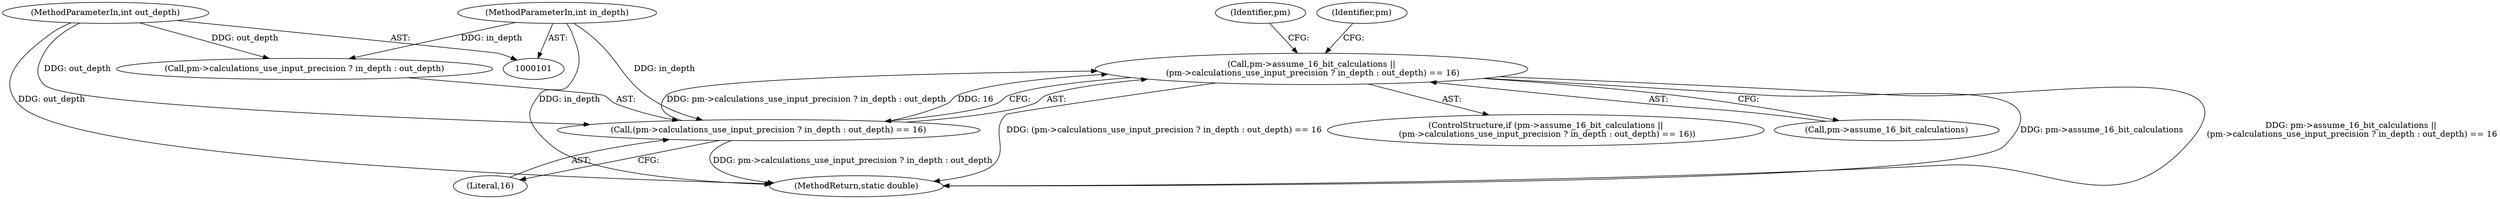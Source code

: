 digraph "0_Android_9d4853418ab2f754c2b63e091c29c5529b8b86ca_111@pointer" {
"1000107" [label="(Call,pm->assume_16_bit_calculations ||\n (pm->calculations_use_input_precision ? in_depth : out_depth) == 16)"];
"1000111" [label="(Call,(pm->calculations_use_input_precision ? in_depth : out_depth) == 16)"];
"1000103" [label="(MethodParameterIn,int in_depth)"];
"1000104" [label="(MethodParameterIn,int out_depth)"];
"1000129" [label="(Identifier,pm)"];
"1000104" [label="(MethodParameterIn,int out_depth)"];
"1000111" [label="(Call,(pm->calculations_use_input_precision ? in_depth : out_depth) == 16)"];
"1000107" [label="(Call,pm->assume_16_bit_calculations ||\n (pm->calculations_use_input_precision ? in_depth : out_depth) == 16)"];
"1000132" [label="(MethodReturn,static double)"];
"1000112" [label="(Call,pm->calculations_use_input_precision ? in_depth : out_depth)"];
"1000103" [label="(MethodParameterIn,int in_depth)"];
"1000122" [label="(Identifier,pm)"];
"1000106" [label="(ControlStructure,if (pm->assume_16_bit_calculations ||\n (pm->calculations_use_input_precision ? in_depth : out_depth) == 16))"];
"1000118" [label="(Literal,16)"];
"1000108" [label="(Call,pm->assume_16_bit_calculations)"];
"1000107" -> "1000106"  [label="AST: "];
"1000107" -> "1000108"  [label="CFG: "];
"1000107" -> "1000111"  [label="CFG: "];
"1000108" -> "1000107"  [label="AST: "];
"1000111" -> "1000107"  [label="AST: "];
"1000122" -> "1000107"  [label="CFG: "];
"1000129" -> "1000107"  [label="CFG: "];
"1000107" -> "1000132"  [label="DDG: pm->assume_16_bit_calculations"];
"1000107" -> "1000132"  [label="DDG: pm->assume_16_bit_calculations ||\n (pm->calculations_use_input_precision ? in_depth : out_depth) == 16"];
"1000107" -> "1000132"  [label="DDG: (pm->calculations_use_input_precision ? in_depth : out_depth) == 16"];
"1000111" -> "1000107"  [label="DDG: pm->calculations_use_input_precision ? in_depth : out_depth"];
"1000111" -> "1000107"  [label="DDG: 16"];
"1000111" -> "1000118"  [label="CFG: "];
"1000112" -> "1000111"  [label="AST: "];
"1000118" -> "1000111"  [label="AST: "];
"1000111" -> "1000132"  [label="DDG: pm->calculations_use_input_precision ? in_depth : out_depth"];
"1000103" -> "1000111"  [label="DDG: in_depth"];
"1000104" -> "1000111"  [label="DDG: out_depth"];
"1000103" -> "1000101"  [label="AST: "];
"1000103" -> "1000132"  [label="DDG: in_depth"];
"1000103" -> "1000112"  [label="DDG: in_depth"];
"1000104" -> "1000101"  [label="AST: "];
"1000104" -> "1000132"  [label="DDG: out_depth"];
"1000104" -> "1000112"  [label="DDG: out_depth"];
}
